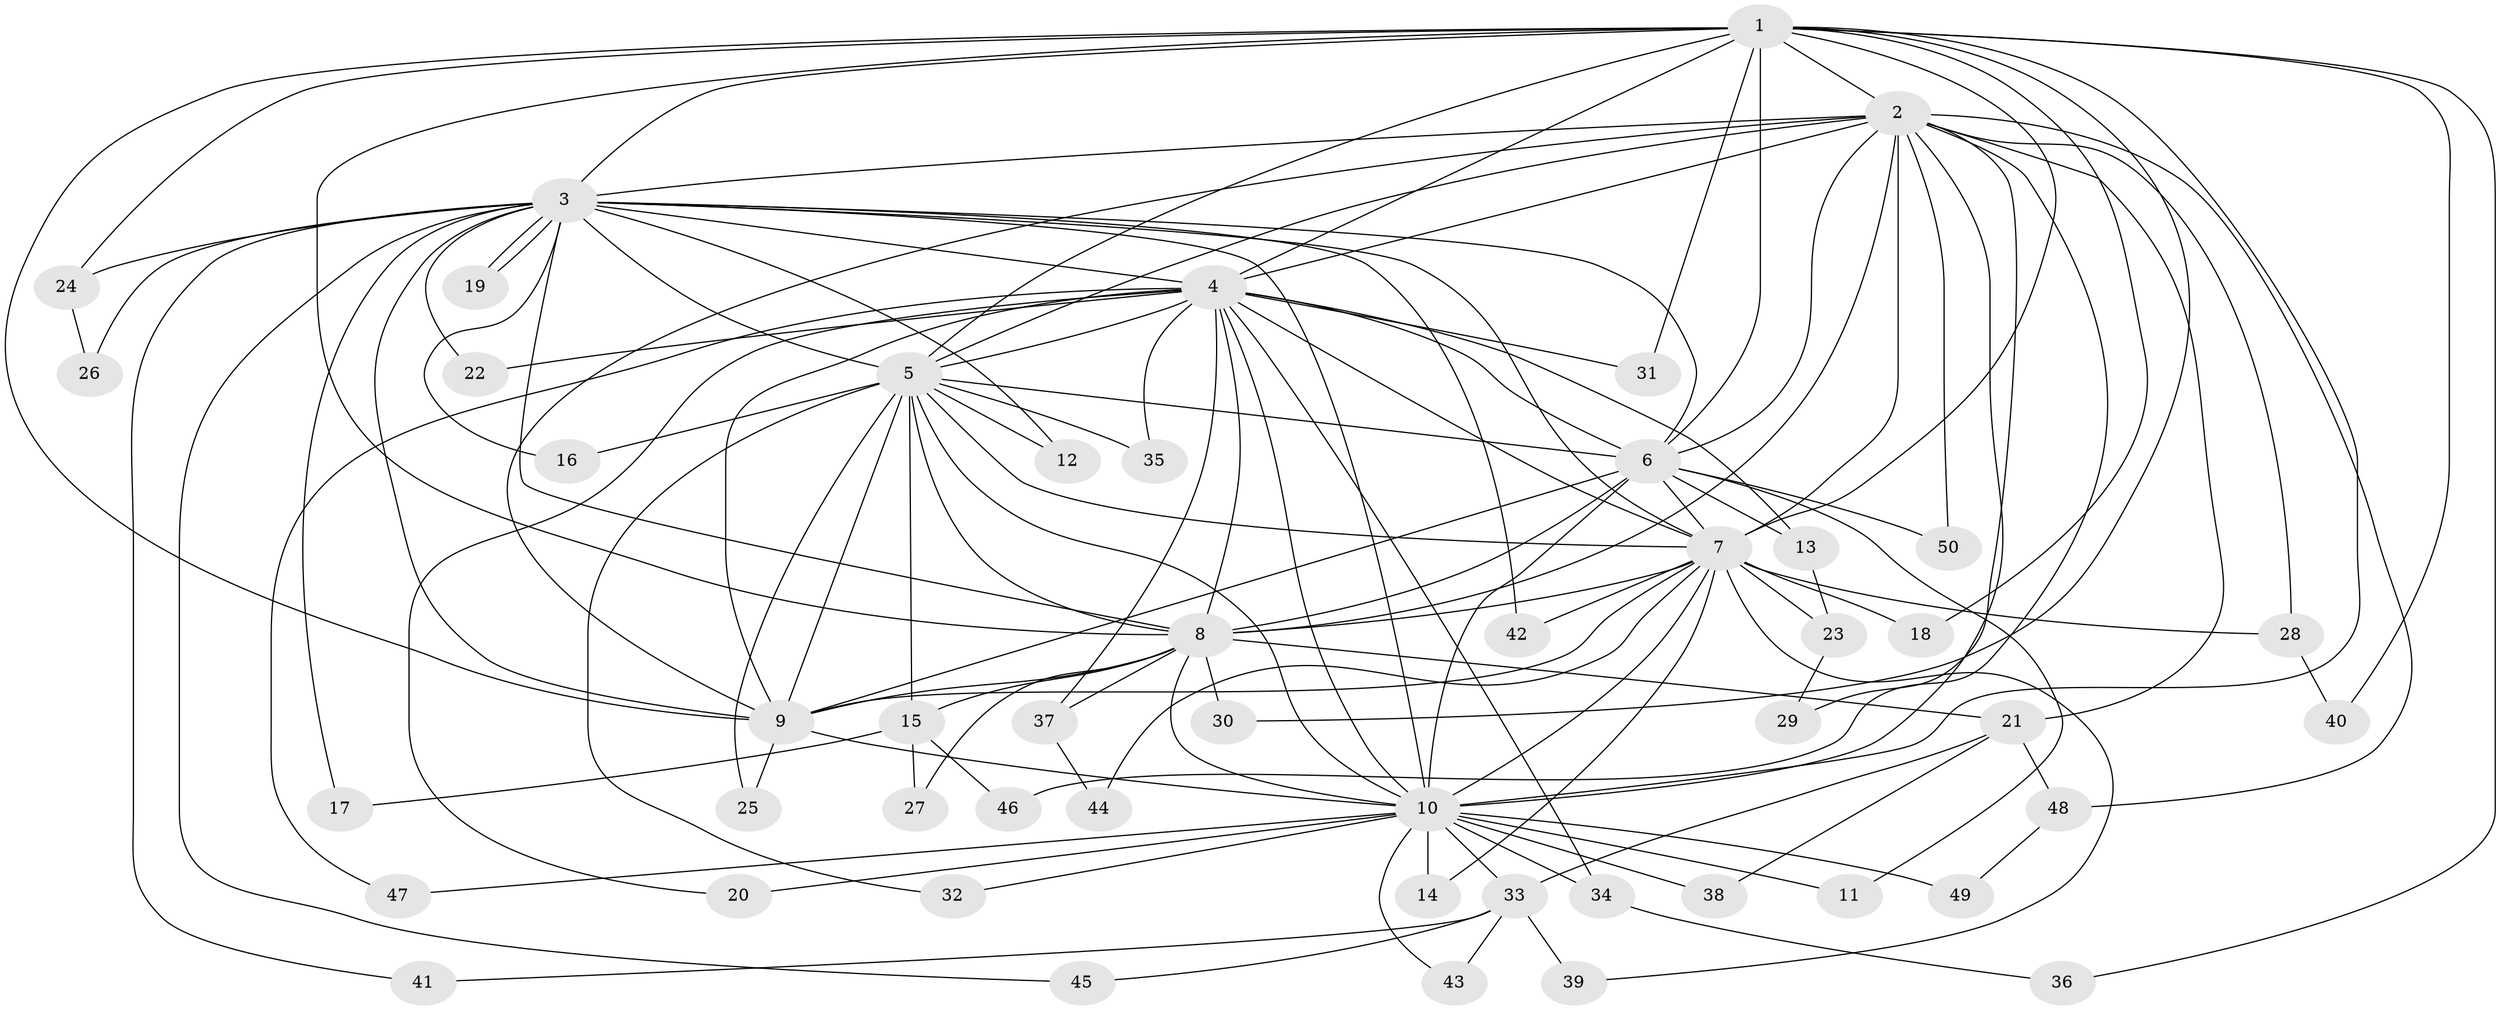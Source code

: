 // coarse degree distribution, {1: 0.7333333333333333, 2: 0.13333333333333333, 6: 0.06666666666666667, 11: 0.06666666666666667}
// Generated by graph-tools (version 1.1) at 2025/49/03/04/25 21:49:16]
// undirected, 50 vertices, 125 edges
graph export_dot {
graph [start="1"]
  node [color=gray90,style=filled];
  1;
  2;
  3;
  4;
  5;
  6;
  7;
  8;
  9;
  10;
  11;
  12;
  13;
  14;
  15;
  16;
  17;
  18;
  19;
  20;
  21;
  22;
  23;
  24;
  25;
  26;
  27;
  28;
  29;
  30;
  31;
  32;
  33;
  34;
  35;
  36;
  37;
  38;
  39;
  40;
  41;
  42;
  43;
  44;
  45;
  46;
  47;
  48;
  49;
  50;
  1 -- 2;
  1 -- 3;
  1 -- 4;
  1 -- 5;
  1 -- 6;
  1 -- 7;
  1 -- 8;
  1 -- 9;
  1 -- 10;
  1 -- 18;
  1 -- 24;
  1 -- 30;
  1 -- 31;
  1 -- 36;
  1 -- 40;
  2 -- 3;
  2 -- 4;
  2 -- 5;
  2 -- 6;
  2 -- 7;
  2 -- 8;
  2 -- 9;
  2 -- 10;
  2 -- 21;
  2 -- 28;
  2 -- 29;
  2 -- 46;
  2 -- 48;
  2 -- 50;
  3 -- 4;
  3 -- 5;
  3 -- 6;
  3 -- 7;
  3 -- 8;
  3 -- 9;
  3 -- 10;
  3 -- 12;
  3 -- 16;
  3 -- 17;
  3 -- 19;
  3 -- 19;
  3 -- 22;
  3 -- 24;
  3 -- 26;
  3 -- 41;
  3 -- 42;
  3 -- 45;
  4 -- 5;
  4 -- 6;
  4 -- 7;
  4 -- 8;
  4 -- 9;
  4 -- 10;
  4 -- 13;
  4 -- 20;
  4 -- 22;
  4 -- 31;
  4 -- 34;
  4 -- 35;
  4 -- 37;
  4 -- 47;
  5 -- 6;
  5 -- 7;
  5 -- 8;
  5 -- 9;
  5 -- 10;
  5 -- 12;
  5 -- 15;
  5 -- 16;
  5 -- 25;
  5 -- 32;
  5 -- 35;
  6 -- 7;
  6 -- 8;
  6 -- 9;
  6 -- 10;
  6 -- 11;
  6 -- 13;
  6 -- 50;
  7 -- 8;
  7 -- 9;
  7 -- 10;
  7 -- 14;
  7 -- 18;
  7 -- 23;
  7 -- 28;
  7 -- 39;
  7 -- 42;
  7 -- 44;
  8 -- 9;
  8 -- 10;
  8 -- 15;
  8 -- 21;
  8 -- 27;
  8 -- 30;
  8 -- 37;
  9 -- 10;
  9 -- 25;
  10 -- 11;
  10 -- 14;
  10 -- 20;
  10 -- 32;
  10 -- 33;
  10 -- 34;
  10 -- 38;
  10 -- 43;
  10 -- 47;
  10 -- 49;
  13 -- 23;
  15 -- 17;
  15 -- 27;
  15 -- 46;
  21 -- 33;
  21 -- 38;
  21 -- 48;
  23 -- 29;
  24 -- 26;
  28 -- 40;
  33 -- 39;
  33 -- 41;
  33 -- 43;
  33 -- 45;
  34 -- 36;
  37 -- 44;
  48 -- 49;
}
